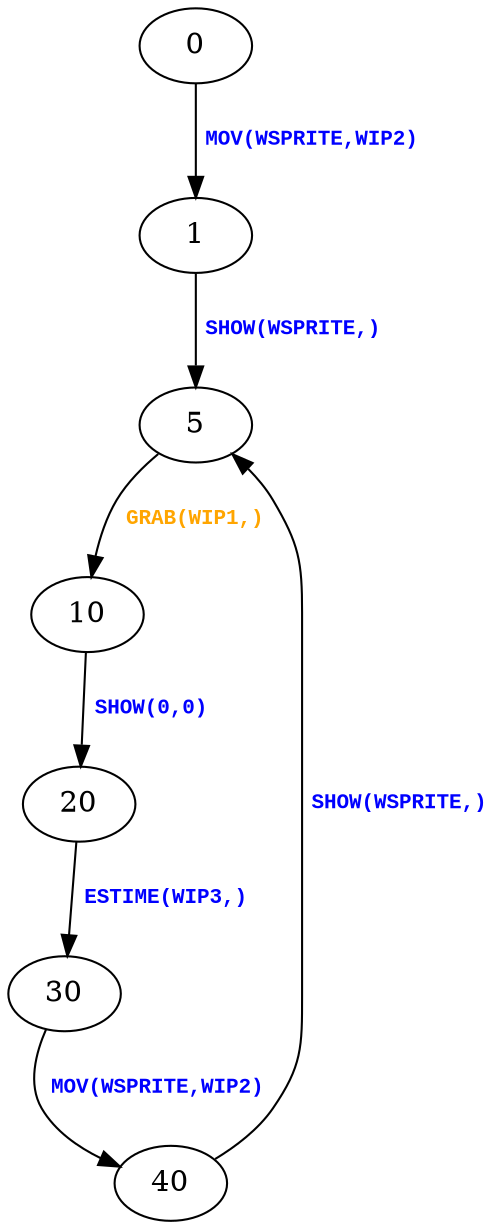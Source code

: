 digraph {
 node [shape=oval];
"0" -> "1"[fontcolor=blue, label=< <table border="0"><tr><td><font face="Courier New" point-size="10"><b>MOV(WSPRITE,WIP2)<br align="left"/></b></font></td></tr>
</table>>];
"1" -> "5"[fontcolor=blue, label=< <table border="0"><tr><td><font face="Courier New" point-size="10"><b>SHOW(WSPRITE,)<br align="left"/></b></font></td></tr>
</table>>];
"10" -> "20"[fontcolor=blue, label=< <table border="0"><tr><td><font face="Courier New" point-size="10"><b>SHOW(0,0)<br align="left"/></b></font></td></tr>
</table>>];
"20" -> "30"[fontcolor=blue, label=< <table border="0"><tr><td><font face="Courier New" point-size="10"><b>ESTIME(WIP3,)<br align="left"/></b></font></td></tr>
</table>>];
"30" -> "40"[fontcolor=blue, label=< <table border="0"><tr><td><font face="Courier New" point-size="10"><b>MOV(WSPRITE,WIP2)<br align="left"/></b></font></td></tr>
</table>>];
"40" -> "5"[fontcolor=blue, label=< <table border="0"><tr><td><font face="Courier New" point-size="10"><b>SHOW(WSPRITE,)<br align="left"/></b></font></td></tr>
</table>>];
"5" -> "10"[fontcolor=orange, label=< <table border="0"><tr><td><font face="Courier New" point-size="10"><b>GRAB(WIP1,)<br align="left"/></b></font></td></tr>
</table>>];
}
